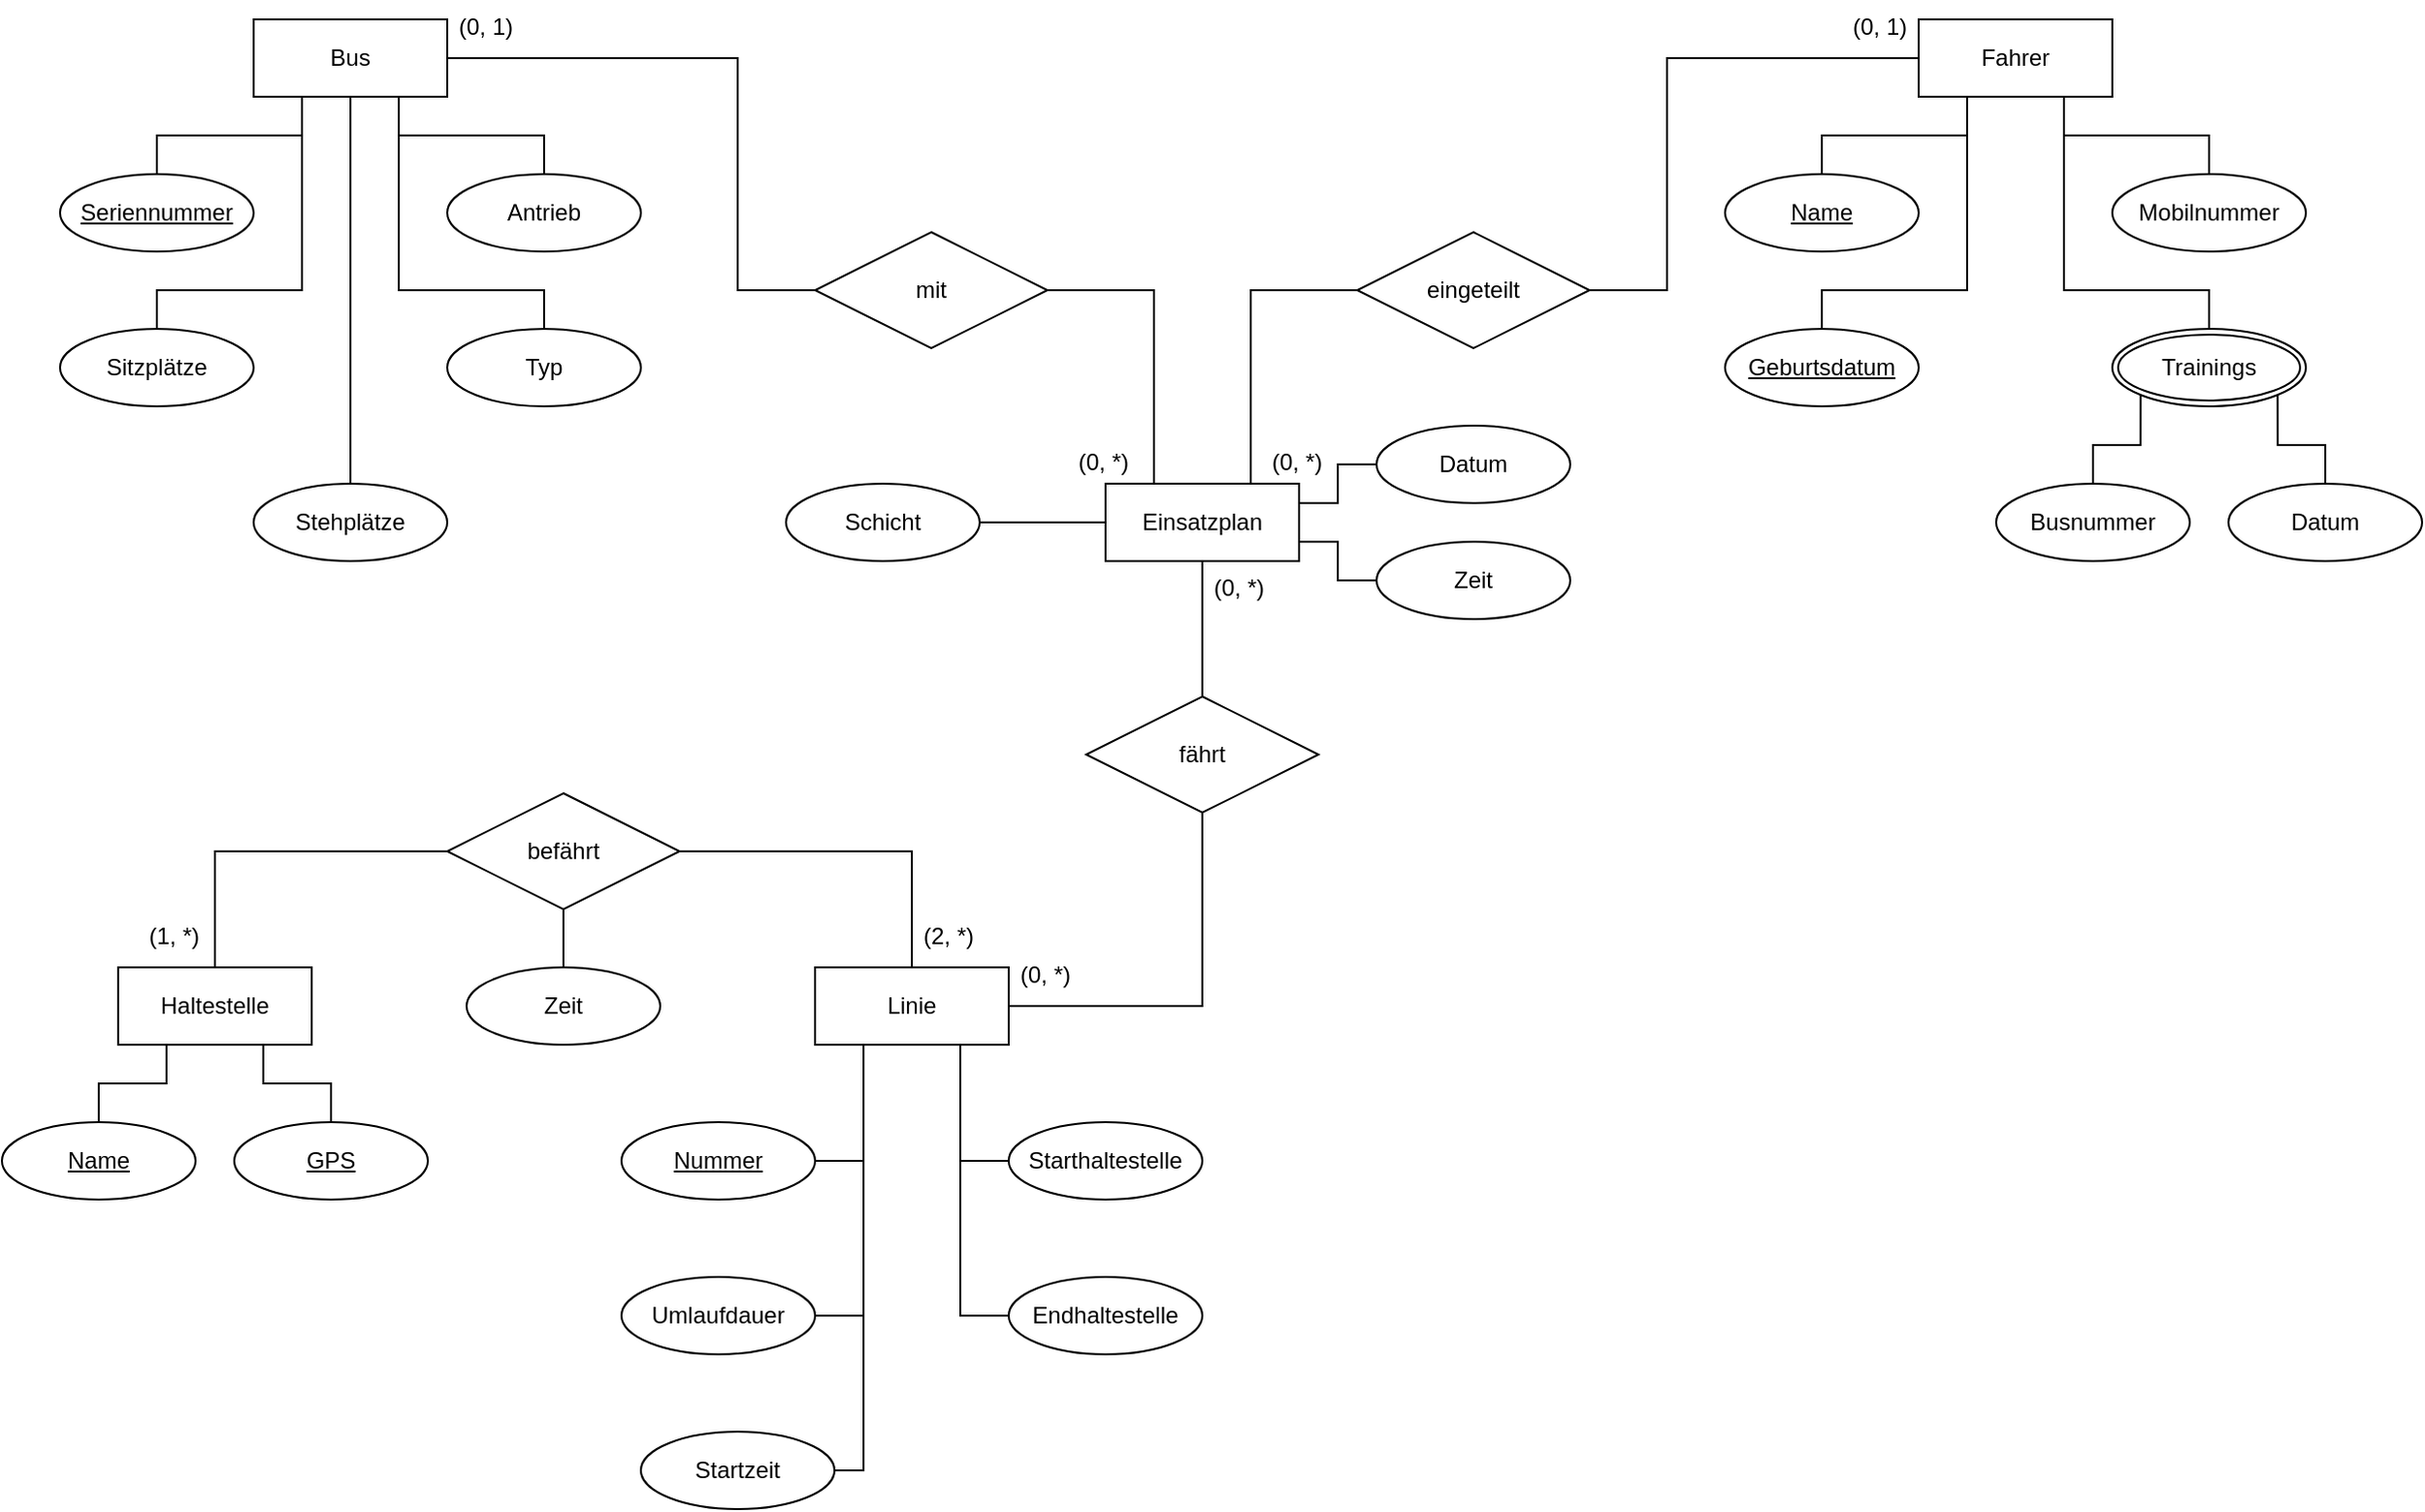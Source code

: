 <mxfile version="21.1.6" type="device">
  <diagram id="R2lEEEUBdFMjLlhIrx00" name="Page-1">
    <mxGraphModel dx="1562" dy="854" grid="1" gridSize="10" guides="1" tooltips="1" connect="1" arrows="1" fold="1" page="1" pageScale="1" pageWidth="850" pageHeight="1100" math="0" shadow="0" extFonts="Permanent Marker^https://fonts.googleapis.com/css?family=Permanent+Marker">
      <root>
        <mxCell id="0" />
        <mxCell id="1" parent="0" />
        <mxCell id="B5Sp9IjqaQ3pXf7ST1va-13" style="edgeStyle=orthogonalEdgeStyle;rounded=0;orthogonalLoop=1;jettySize=auto;html=1;exitX=0.5;exitY=1;exitDx=0;exitDy=0;entryX=0.5;entryY=0;entryDx=0;entryDy=0;endArrow=none;endFill=0;" parent="1" source="B5Sp9IjqaQ3pXf7ST1va-1" target="B5Sp9IjqaQ3pXf7ST1va-4" edge="1">
          <mxGeometry relative="1" as="geometry" />
        </mxCell>
        <mxCell id="B5Sp9IjqaQ3pXf7ST1va-66" style="edgeStyle=orthogonalEdgeStyle;rounded=0;orthogonalLoop=1;jettySize=auto;html=1;exitX=0.25;exitY=1;exitDx=0;exitDy=0;entryX=0.5;entryY=0;entryDx=0;entryDy=0;endArrow=none;endFill=0;" parent="1" source="B5Sp9IjqaQ3pXf7ST1va-1" target="B5Sp9IjqaQ3pXf7ST1va-2" edge="1">
          <mxGeometry relative="1" as="geometry" />
        </mxCell>
        <mxCell id="B5Sp9IjqaQ3pXf7ST1va-67" style="edgeStyle=orthogonalEdgeStyle;rounded=0;orthogonalLoop=1;jettySize=auto;html=1;exitX=0.75;exitY=1;exitDx=0;exitDy=0;endArrow=none;endFill=0;" parent="1" source="B5Sp9IjqaQ3pXf7ST1va-1" target="B5Sp9IjqaQ3pXf7ST1va-8" edge="1">
          <mxGeometry relative="1" as="geometry" />
        </mxCell>
        <mxCell id="B5Sp9IjqaQ3pXf7ST1va-68" style="edgeStyle=orthogonalEdgeStyle;rounded=0;orthogonalLoop=1;jettySize=auto;html=1;exitX=0.25;exitY=1;exitDx=0;exitDy=0;entryX=0.5;entryY=0;entryDx=0;entryDy=0;endArrow=none;endFill=0;" parent="1" source="B5Sp9IjqaQ3pXf7ST1va-1" target="B5Sp9IjqaQ3pXf7ST1va-3" edge="1">
          <mxGeometry relative="1" as="geometry">
            <Array as="points">
              <mxPoint x="175" y="180" />
              <mxPoint x="100" y="180" />
            </Array>
          </mxGeometry>
        </mxCell>
        <mxCell id="B5Sp9IjqaQ3pXf7ST1va-69" style="edgeStyle=orthogonalEdgeStyle;rounded=0;orthogonalLoop=1;jettySize=auto;html=1;exitX=0.75;exitY=1;exitDx=0;exitDy=0;entryX=0.5;entryY=0;entryDx=0;entryDy=0;endArrow=none;endFill=0;" parent="1" source="B5Sp9IjqaQ3pXf7ST1va-1" target="B5Sp9IjqaQ3pXf7ST1va-6" edge="1">
          <mxGeometry relative="1" as="geometry">
            <Array as="points">
              <mxPoint x="225" y="180" />
              <mxPoint x="300" y="180" />
            </Array>
          </mxGeometry>
        </mxCell>
        <mxCell id="oEWfCIbM3J1p9eK9ztZT-15" style="edgeStyle=orthogonalEdgeStyle;rounded=0;orthogonalLoop=1;jettySize=auto;html=1;exitX=1;exitY=0.5;exitDx=0;exitDy=0;entryX=0;entryY=0.5;entryDx=0;entryDy=0;endArrow=none;endFill=0;" parent="1" source="B5Sp9IjqaQ3pXf7ST1va-1" target="oEWfCIbM3J1p9eK9ztZT-14" edge="1">
          <mxGeometry relative="1" as="geometry">
            <Array as="points">
              <mxPoint x="400" y="60" />
              <mxPoint x="400" y="180" />
            </Array>
          </mxGeometry>
        </mxCell>
        <mxCell id="B5Sp9IjqaQ3pXf7ST1va-1" value="Bus" style="whiteSpace=wrap;html=1;align=center;" parent="1" vertex="1">
          <mxGeometry x="150" y="40" width="100" height="40" as="geometry" />
        </mxCell>
        <mxCell id="B5Sp9IjqaQ3pXf7ST1va-2" value="Seriennummer" style="ellipse;whiteSpace=wrap;html=1;align=center;fontStyle=4;" parent="1" vertex="1">
          <mxGeometry x="50" y="120" width="100" height="40" as="geometry" />
        </mxCell>
        <mxCell id="B5Sp9IjqaQ3pXf7ST1va-3" value="Sitzplätze" style="ellipse;whiteSpace=wrap;html=1;align=center;" parent="1" vertex="1">
          <mxGeometry x="50" y="200" width="100" height="40" as="geometry" />
        </mxCell>
        <mxCell id="B5Sp9IjqaQ3pXf7ST1va-4" value="Stehplätze" style="ellipse;whiteSpace=wrap;html=1;align=center;" parent="1" vertex="1">
          <mxGeometry x="150" y="280" width="100" height="40" as="geometry" />
        </mxCell>
        <mxCell id="B5Sp9IjqaQ3pXf7ST1va-6" value="Typ" style="ellipse;whiteSpace=wrap;html=1;align=center;" parent="1" vertex="1">
          <mxGeometry x="250" y="200" width="100" height="40" as="geometry" />
        </mxCell>
        <mxCell id="B5Sp9IjqaQ3pXf7ST1va-8" value="Antrieb" style="ellipse;whiteSpace=wrap;html=1;align=center;" parent="1" vertex="1">
          <mxGeometry x="250" y="120" width="100" height="40" as="geometry" />
        </mxCell>
        <mxCell id="B5Sp9IjqaQ3pXf7ST1va-22" style="edgeStyle=orthogonalEdgeStyle;rounded=0;orthogonalLoop=1;jettySize=auto;html=1;exitX=0.75;exitY=1;exitDx=0;exitDy=0;endArrow=none;endFill=0;" parent="1" source="B5Sp9IjqaQ3pXf7ST1va-15" target="B5Sp9IjqaQ3pXf7ST1va-19" edge="1">
          <mxGeometry relative="1" as="geometry" />
        </mxCell>
        <mxCell id="B5Sp9IjqaQ3pXf7ST1va-63" style="edgeStyle=orthogonalEdgeStyle;rounded=0;orthogonalLoop=1;jettySize=auto;html=1;exitX=0.25;exitY=1;exitDx=0;exitDy=0;endArrow=none;endFill=0;" parent="1" source="B5Sp9IjqaQ3pXf7ST1va-15" target="B5Sp9IjqaQ3pXf7ST1va-18" edge="1">
          <mxGeometry relative="1" as="geometry">
            <Array as="points">
              <mxPoint x="1035" y="180" />
              <mxPoint x="960" y="180" />
            </Array>
          </mxGeometry>
        </mxCell>
        <mxCell id="B5Sp9IjqaQ3pXf7ST1va-70" style="edgeStyle=orthogonalEdgeStyle;rounded=0;orthogonalLoop=1;jettySize=auto;html=1;exitX=0.25;exitY=1;exitDx=0;exitDy=0;entryX=0.5;entryY=0;entryDx=0;entryDy=0;endArrow=none;endFill=0;" parent="1" source="B5Sp9IjqaQ3pXf7ST1va-15" target="B5Sp9IjqaQ3pXf7ST1va-17" edge="1">
          <mxGeometry relative="1" as="geometry" />
        </mxCell>
        <mxCell id="B5Sp9IjqaQ3pXf7ST1va-73" style="edgeStyle=orthogonalEdgeStyle;rounded=0;orthogonalLoop=1;jettySize=auto;html=1;exitX=0.75;exitY=1;exitDx=0;exitDy=0;entryX=0.5;entryY=0;entryDx=0;entryDy=0;endArrow=none;endFill=0;" parent="1" source="B5Sp9IjqaQ3pXf7ST1va-15" target="B5Sp9IjqaQ3pXf7ST1va-72" edge="1">
          <mxGeometry relative="1" as="geometry">
            <Array as="points">
              <mxPoint x="1085" y="180" />
              <mxPoint x="1160" y="180" />
            </Array>
          </mxGeometry>
        </mxCell>
        <mxCell id="oEWfCIbM3J1p9eK9ztZT-16" style="edgeStyle=orthogonalEdgeStyle;rounded=0;orthogonalLoop=1;jettySize=auto;html=1;exitX=0;exitY=0.5;exitDx=0;exitDy=0;entryX=1;entryY=0.5;entryDx=0;entryDy=0;endArrow=none;endFill=0;" parent="1" source="B5Sp9IjqaQ3pXf7ST1va-15" target="oEWfCIbM3J1p9eK9ztZT-13" edge="1">
          <mxGeometry relative="1" as="geometry">
            <Array as="points">
              <mxPoint x="880" y="60" />
              <mxPoint x="880" y="180" />
            </Array>
          </mxGeometry>
        </mxCell>
        <mxCell id="B5Sp9IjqaQ3pXf7ST1va-15" value="Fahrer" style="whiteSpace=wrap;html=1;align=center;" parent="1" vertex="1">
          <mxGeometry x="1010" y="40" width="100" height="40" as="geometry" />
        </mxCell>
        <mxCell id="B5Sp9IjqaQ3pXf7ST1va-17" value="Name" style="ellipse;whiteSpace=wrap;html=1;align=center;fontStyle=4;" parent="1" vertex="1">
          <mxGeometry x="910" y="120" width="100" height="40" as="geometry" />
        </mxCell>
        <mxCell id="B5Sp9IjqaQ3pXf7ST1va-18" value="Geburtsdatum" style="ellipse;whiteSpace=wrap;html=1;align=center;fontStyle=4;" parent="1" vertex="1">
          <mxGeometry x="910" y="200" width="100" height="40" as="geometry" />
        </mxCell>
        <mxCell id="B5Sp9IjqaQ3pXf7ST1va-19" value="&lt;div&gt;Mobilnummer&lt;/div&gt;" style="ellipse;whiteSpace=wrap;html=1;align=center;" parent="1" vertex="1">
          <mxGeometry x="1110" y="120" width="100" height="40" as="geometry" />
        </mxCell>
        <mxCell id="B5Sp9IjqaQ3pXf7ST1va-29" style="edgeStyle=orthogonalEdgeStyle;rounded=0;orthogonalLoop=1;jettySize=auto;html=1;exitX=0.75;exitY=1;exitDx=0;exitDy=0;entryX=0.5;entryY=0;entryDx=0;entryDy=0;endArrow=none;endFill=0;" parent="1" source="B5Sp9IjqaQ3pXf7ST1va-23" target="B5Sp9IjqaQ3pXf7ST1va-27" edge="1">
          <mxGeometry relative="1" as="geometry" />
        </mxCell>
        <mxCell id="oEWfCIbM3J1p9eK9ztZT-23" style="edgeStyle=orthogonalEdgeStyle;rounded=0;orthogonalLoop=1;jettySize=auto;html=1;exitX=0.25;exitY=1;exitDx=0;exitDy=0;endArrow=none;endFill=0;" parent="1" source="B5Sp9IjqaQ3pXf7ST1va-23" target="B5Sp9IjqaQ3pXf7ST1va-26" edge="1">
          <mxGeometry relative="1" as="geometry" />
        </mxCell>
        <mxCell id="B5Sp9IjqaQ3pXf7ST1va-23" value="Haltestelle" style="whiteSpace=wrap;html=1;align=center;" parent="1" vertex="1">
          <mxGeometry x="80" y="530" width="100" height="40" as="geometry" />
        </mxCell>
        <mxCell id="B5Sp9IjqaQ3pXf7ST1va-26" value="Name" style="ellipse;whiteSpace=wrap;html=1;align=center;fontStyle=4;" parent="1" vertex="1">
          <mxGeometry x="20" y="610" width="100" height="40" as="geometry" />
        </mxCell>
        <mxCell id="B5Sp9IjqaQ3pXf7ST1va-27" value="GPS" style="ellipse;whiteSpace=wrap;html=1;align=center;fontStyle=4;" parent="1" vertex="1">
          <mxGeometry x="140" y="610" width="100" height="40" as="geometry" />
        </mxCell>
        <mxCell id="B5Sp9IjqaQ3pXf7ST1va-40" style="edgeStyle=orthogonalEdgeStyle;rounded=0;orthogonalLoop=1;jettySize=auto;html=1;exitX=0.25;exitY=1;exitDx=0;exitDy=0;entryX=1;entryY=0.5;entryDx=0;entryDy=0;endArrow=none;endFill=0;" parent="1" source="B5Sp9IjqaQ3pXf7ST1va-30" target="B5Sp9IjqaQ3pXf7ST1va-32" edge="1">
          <mxGeometry relative="1" as="geometry" />
        </mxCell>
        <mxCell id="B5Sp9IjqaQ3pXf7ST1va-41" style="edgeStyle=orthogonalEdgeStyle;rounded=0;orthogonalLoop=1;jettySize=auto;html=1;exitX=0.25;exitY=1;exitDx=0;exitDy=0;entryX=1;entryY=0.5;entryDx=0;entryDy=0;endArrow=none;endFill=0;" parent="1" source="B5Sp9IjqaQ3pXf7ST1va-30" target="B5Sp9IjqaQ3pXf7ST1va-38" edge="1">
          <mxGeometry relative="1" as="geometry" />
        </mxCell>
        <mxCell id="B5Sp9IjqaQ3pXf7ST1va-42" style="edgeStyle=orthogonalEdgeStyle;rounded=0;orthogonalLoop=1;jettySize=auto;html=1;exitX=0.75;exitY=1;exitDx=0;exitDy=0;entryX=0;entryY=0.5;entryDx=0;entryDy=0;endArrow=none;endFill=0;" parent="1" source="B5Sp9IjqaQ3pXf7ST1va-30" target="B5Sp9IjqaQ3pXf7ST1va-34" edge="1">
          <mxGeometry relative="1" as="geometry" />
        </mxCell>
        <mxCell id="B5Sp9IjqaQ3pXf7ST1va-43" style="edgeStyle=orthogonalEdgeStyle;rounded=0;orthogonalLoop=1;jettySize=auto;html=1;exitX=0.75;exitY=1;exitDx=0;exitDy=0;entryX=0;entryY=0.5;entryDx=0;entryDy=0;endArrow=none;endFill=0;" parent="1" source="B5Sp9IjqaQ3pXf7ST1va-30" target="B5Sp9IjqaQ3pXf7ST1va-35" edge="1">
          <mxGeometry relative="1" as="geometry" />
        </mxCell>
        <mxCell id="B5Sp9IjqaQ3pXf7ST1va-44" style="edgeStyle=orthogonalEdgeStyle;rounded=0;orthogonalLoop=1;jettySize=auto;html=1;exitX=0.25;exitY=1;exitDx=0;exitDy=0;endArrow=none;endFill=0;entryX=1;entryY=0.5;entryDx=0;entryDy=0;" parent="1" source="B5Sp9IjqaQ3pXf7ST1va-30" target="B5Sp9IjqaQ3pXf7ST1va-39" edge="1">
          <mxGeometry relative="1" as="geometry">
            <Array as="points">
              <mxPoint x="465" y="790" />
            </Array>
          </mxGeometry>
        </mxCell>
        <mxCell id="B5Sp9IjqaQ3pXf7ST1va-30" value="Linie" style="whiteSpace=wrap;html=1;align=center;" parent="1" vertex="1">
          <mxGeometry x="440" y="530" width="100" height="40" as="geometry" />
        </mxCell>
        <mxCell id="B5Sp9IjqaQ3pXf7ST1va-32" value="Nummer" style="ellipse;whiteSpace=wrap;html=1;align=center;fontStyle=4;" parent="1" vertex="1">
          <mxGeometry x="340" y="610" width="100" height="40" as="geometry" />
        </mxCell>
        <mxCell id="B5Sp9IjqaQ3pXf7ST1va-34" value="Starthaltestelle" style="ellipse;whiteSpace=wrap;html=1;align=center;" parent="1" vertex="1">
          <mxGeometry x="540" y="610" width="100" height="40" as="geometry" />
        </mxCell>
        <mxCell id="B5Sp9IjqaQ3pXf7ST1va-35" value="Endhaltestelle" style="ellipse;whiteSpace=wrap;html=1;align=center;" parent="1" vertex="1">
          <mxGeometry x="540" y="690" width="100" height="40" as="geometry" />
        </mxCell>
        <mxCell id="B5Sp9IjqaQ3pXf7ST1va-38" value="Umlaufdauer" style="ellipse;whiteSpace=wrap;html=1;align=center;" parent="1" vertex="1">
          <mxGeometry x="340" y="690" width="100" height="40" as="geometry" />
        </mxCell>
        <mxCell id="B5Sp9IjqaQ3pXf7ST1va-39" value="Startzeit" style="ellipse;whiteSpace=wrap;html=1;align=center;" parent="1" vertex="1">
          <mxGeometry x="350" y="770" width="100" height="40" as="geometry" />
        </mxCell>
        <mxCell id="B5Sp9IjqaQ3pXf7ST1va-77" style="edgeStyle=orthogonalEdgeStyle;rounded=0;orthogonalLoop=1;jettySize=auto;html=1;exitX=0;exitY=1;exitDx=0;exitDy=0;entryX=0.5;entryY=0;entryDx=0;entryDy=0;endArrow=none;endFill=0;" parent="1" source="B5Sp9IjqaQ3pXf7ST1va-72" target="B5Sp9IjqaQ3pXf7ST1va-75" edge="1">
          <mxGeometry relative="1" as="geometry" />
        </mxCell>
        <mxCell id="B5Sp9IjqaQ3pXf7ST1va-78" style="edgeStyle=orthogonalEdgeStyle;rounded=0;orthogonalLoop=1;jettySize=auto;html=1;exitX=1;exitY=1;exitDx=0;exitDy=0;entryX=0.5;entryY=0;entryDx=0;entryDy=0;endArrow=none;endFill=0;" parent="1" source="B5Sp9IjqaQ3pXf7ST1va-72" target="B5Sp9IjqaQ3pXf7ST1va-76" edge="1">
          <mxGeometry relative="1" as="geometry" />
        </mxCell>
        <mxCell id="B5Sp9IjqaQ3pXf7ST1va-72" value="Trainings" style="ellipse;shape=doubleEllipse;margin=3;whiteSpace=wrap;html=1;align=center;" parent="1" vertex="1">
          <mxGeometry x="1110" y="200" width="100" height="40" as="geometry" />
        </mxCell>
        <mxCell id="B5Sp9IjqaQ3pXf7ST1va-75" value="Busnummer" style="ellipse;whiteSpace=wrap;html=1;align=center;" parent="1" vertex="1">
          <mxGeometry x="1050" y="280" width="100" height="40" as="geometry" />
        </mxCell>
        <mxCell id="B5Sp9IjqaQ3pXf7ST1va-76" value="Datum" style="ellipse;whiteSpace=wrap;html=1;align=center;" parent="1" vertex="1">
          <mxGeometry x="1170" y="280" width="100" height="40" as="geometry" />
        </mxCell>
        <mxCell id="oEWfCIbM3J1p9eK9ztZT-6" style="edgeStyle=orthogonalEdgeStyle;rounded=0;orthogonalLoop=1;jettySize=auto;html=1;exitX=1;exitY=0.5;exitDx=0;exitDy=0;endArrow=none;endFill=0;" parent="1" source="oEWfCIbM3J1p9eK9ztZT-5" target="B5Sp9IjqaQ3pXf7ST1va-30" edge="1">
          <mxGeometry relative="1" as="geometry" />
        </mxCell>
        <mxCell id="oEWfCIbM3J1p9eK9ztZT-7" style="edgeStyle=orthogonalEdgeStyle;rounded=0;orthogonalLoop=1;jettySize=auto;html=1;exitX=0;exitY=0.5;exitDx=0;exitDy=0;endArrow=none;endFill=0;" parent="1" source="oEWfCIbM3J1p9eK9ztZT-5" target="B5Sp9IjqaQ3pXf7ST1va-23" edge="1">
          <mxGeometry relative="1" as="geometry" />
        </mxCell>
        <mxCell id="oEWfCIbM3J1p9eK9ztZT-9" style="edgeStyle=orthogonalEdgeStyle;rounded=0;orthogonalLoop=1;jettySize=auto;html=1;exitX=0.5;exitY=1;exitDx=0;exitDy=0;entryX=0.5;entryY=0;entryDx=0;entryDy=0;endArrow=none;endFill=0;" parent="1" source="oEWfCIbM3J1p9eK9ztZT-5" target="oEWfCIbM3J1p9eK9ztZT-8" edge="1">
          <mxGeometry relative="1" as="geometry" />
        </mxCell>
        <mxCell id="oEWfCIbM3J1p9eK9ztZT-5" value="befährt" style="shape=rhombus;perimeter=rhombusPerimeter;whiteSpace=wrap;html=1;align=center;" parent="1" vertex="1">
          <mxGeometry x="250" y="440" width="120" height="60" as="geometry" />
        </mxCell>
        <mxCell id="oEWfCIbM3J1p9eK9ztZT-8" value="Zeit" style="ellipse;whiteSpace=wrap;html=1;align=center;" parent="1" vertex="1">
          <mxGeometry x="260" y="530" width="100" height="40" as="geometry" />
        </mxCell>
        <mxCell id="oEWfCIbM3J1p9eK9ztZT-22" style="edgeStyle=orthogonalEdgeStyle;rounded=0;orthogonalLoop=1;jettySize=auto;html=1;exitX=0;exitY=0.5;exitDx=0;exitDy=0;entryX=1;entryY=0.5;entryDx=0;entryDy=0;endArrow=none;endFill=0;" parent="1" source="oEWfCIbM3J1p9eK9ztZT-10" target="oEWfCIbM3J1p9eK9ztZT-21" edge="1">
          <mxGeometry relative="1" as="geometry" />
        </mxCell>
        <mxCell id="oEWfCIbM3J1p9eK9ztZT-26" style="edgeStyle=orthogonalEdgeStyle;rounded=0;orthogonalLoop=1;jettySize=auto;html=1;exitX=1;exitY=0.25;exitDx=0;exitDy=0;entryX=0;entryY=0.5;entryDx=0;entryDy=0;endArrow=none;endFill=0;" parent="1" source="oEWfCIbM3J1p9eK9ztZT-10" target="oEWfCIbM3J1p9eK9ztZT-24" edge="1">
          <mxGeometry relative="1" as="geometry" />
        </mxCell>
        <mxCell id="oEWfCIbM3J1p9eK9ztZT-27" style="edgeStyle=orthogonalEdgeStyle;rounded=0;orthogonalLoop=1;jettySize=auto;html=1;exitX=1;exitY=0.75;exitDx=0;exitDy=0;entryX=0;entryY=0.5;entryDx=0;entryDy=0;endArrow=none;endFill=0;" parent="1" source="oEWfCIbM3J1p9eK9ztZT-10" target="oEWfCIbM3J1p9eK9ztZT-25" edge="1">
          <mxGeometry relative="1" as="geometry" />
        </mxCell>
        <mxCell id="oEWfCIbM3J1p9eK9ztZT-10" value="Einsatzplan" style="whiteSpace=wrap;html=1;align=center;" parent="1" vertex="1">
          <mxGeometry x="590" y="280" width="100" height="40" as="geometry" />
        </mxCell>
        <mxCell id="oEWfCIbM3J1p9eK9ztZT-19" style="edgeStyle=orthogonalEdgeStyle;rounded=0;orthogonalLoop=1;jettySize=auto;html=1;exitX=0.5;exitY=0;exitDx=0;exitDy=0;entryX=0.5;entryY=1;entryDx=0;entryDy=0;endArrow=none;endFill=0;" parent="1" source="oEWfCIbM3J1p9eK9ztZT-11" target="oEWfCIbM3J1p9eK9ztZT-10" edge="1">
          <mxGeometry relative="1" as="geometry" />
        </mxCell>
        <mxCell id="oEWfCIbM3J1p9eK9ztZT-20" style="edgeStyle=orthogonalEdgeStyle;rounded=0;orthogonalLoop=1;jettySize=auto;html=1;exitX=0.5;exitY=1;exitDx=0;exitDy=0;entryX=1;entryY=0.5;entryDx=0;entryDy=0;endArrow=none;endFill=0;" parent="1" source="oEWfCIbM3J1p9eK9ztZT-11" target="B5Sp9IjqaQ3pXf7ST1va-30" edge="1">
          <mxGeometry relative="1" as="geometry" />
        </mxCell>
        <mxCell id="oEWfCIbM3J1p9eK9ztZT-11" value="fährt" style="shape=rhombus;perimeter=rhombusPerimeter;whiteSpace=wrap;html=1;align=center;" parent="1" vertex="1">
          <mxGeometry x="580" y="390" width="120" height="60" as="geometry" />
        </mxCell>
        <mxCell id="oEWfCIbM3J1p9eK9ztZT-18" style="edgeStyle=orthogonalEdgeStyle;rounded=0;orthogonalLoop=1;jettySize=auto;html=1;exitX=0;exitY=0.5;exitDx=0;exitDy=0;entryX=0.75;entryY=0;entryDx=0;entryDy=0;endArrow=none;endFill=0;" parent="1" source="oEWfCIbM3J1p9eK9ztZT-13" target="oEWfCIbM3J1p9eK9ztZT-10" edge="1">
          <mxGeometry relative="1" as="geometry" />
        </mxCell>
        <mxCell id="oEWfCIbM3J1p9eK9ztZT-13" value="eingeteilt" style="shape=rhombus;perimeter=rhombusPerimeter;whiteSpace=wrap;html=1;align=center;" parent="1" vertex="1">
          <mxGeometry x="720" y="150" width="120" height="60" as="geometry" />
        </mxCell>
        <mxCell id="oEWfCIbM3J1p9eK9ztZT-17" style="edgeStyle=orthogonalEdgeStyle;rounded=0;orthogonalLoop=1;jettySize=auto;html=1;exitX=1;exitY=0.5;exitDx=0;exitDy=0;entryX=0.25;entryY=0;entryDx=0;entryDy=0;endArrow=none;endFill=0;" parent="1" source="oEWfCIbM3J1p9eK9ztZT-14" target="oEWfCIbM3J1p9eK9ztZT-10" edge="1">
          <mxGeometry relative="1" as="geometry" />
        </mxCell>
        <mxCell id="oEWfCIbM3J1p9eK9ztZT-14" value="mit" style="shape=rhombus;perimeter=rhombusPerimeter;whiteSpace=wrap;html=1;align=center;" parent="1" vertex="1">
          <mxGeometry x="440" y="150" width="120" height="60" as="geometry" />
        </mxCell>
        <mxCell id="oEWfCIbM3J1p9eK9ztZT-21" value="Schicht" style="ellipse;whiteSpace=wrap;html=1;align=center;" parent="1" vertex="1">
          <mxGeometry x="425" y="280" width="100" height="40" as="geometry" />
        </mxCell>
        <mxCell id="oEWfCIbM3J1p9eK9ztZT-24" value="Datum" style="ellipse;whiteSpace=wrap;html=1;align=center;" parent="1" vertex="1">
          <mxGeometry x="730" y="250" width="100" height="40" as="geometry" />
        </mxCell>
        <mxCell id="oEWfCIbM3J1p9eK9ztZT-25" value="Zeit" style="ellipse;whiteSpace=wrap;html=1;align=center;" parent="1" vertex="1">
          <mxGeometry x="730" y="310" width="100" height="40" as="geometry" />
        </mxCell>
        <mxCell id="HTyXdduj8kh5WGN3BIKp-3" value="(0, 1)" style="text;strokeColor=none;fillColor=none;spacingLeft=4;spacingRight=4;overflow=hidden;rotatable=0;points=[[0,0.5],[1,0.5]];portConstraint=eastwest;fontSize=12;whiteSpace=wrap;html=1;" vertex="1" parent="1">
          <mxGeometry x="970" y="30" width="40" height="30" as="geometry" />
        </mxCell>
        <mxCell id="HTyXdduj8kh5WGN3BIKp-4" value="(0, *)" style="text;strokeColor=none;fillColor=none;spacingLeft=4;spacingRight=4;overflow=hidden;rotatable=0;points=[[0,0.5],[1,0.5]];portConstraint=eastwest;fontSize=12;whiteSpace=wrap;html=1;" vertex="1" parent="1">
          <mxGeometry x="670" y="255" width="40" height="30" as="geometry" />
        </mxCell>
        <mxCell id="HTyXdduj8kh5WGN3BIKp-6" value="(0, 1)" style="text;strokeColor=none;fillColor=none;spacingLeft=4;spacingRight=4;overflow=hidden;rotatable=0;points=[[0,0.5],[1,0.5]];portConstraint=eastwest;fontSize=12;whiteSpace=wrap;html=1;" vertex="1" parent="1">
          <mxGeometry x="250" y="30" width="40" height="30" as="geometry" />
        </mxCell>
        <mxCell id="HTyXdduj8kh5WGN3BIKp-7" value="(0, *)" style="text;strokeColor=none;fillColor=none;spacingLeft=4;spacingRight=4;overflow=hidden;rotatable=0;points=[[0,0.5],[1,0.5]];portConstraint=eastwest;fontSize=12;whiteSpace=wrap;html=1;" vertex="1" parent="1">
          <mxGeometry x="570" y="255" width="40" height="30" as="geometry" />
        </mxCell>
        <mxCell id="HTyXdduj8kh5WGN3BIKp-8" value="(2, *)" style="text;strokeColor=none;fillColor=none;spacingLeft=4;spacingRight=4;overflow=hidden;rotatable=0;points=[[0,0.5],[1,0.5]];portConstraint=eastwest;fontSize=12;whiteSpace=wrap;html=1;" vertex="1" parent="1">
          <mxGeometry x="490" y="500" width="40" height="30" as="geometry" />
        </mxCell>
        <mxCell id="HTyXdduj8kh5WGN3BIKp-9" value="(1, *)" style="text;strokeColor=none;fillColor=none;spacingLeft=4;spacingRight=4;overflow=hidden;rotatable=0;points=[[0,0.5],[1,0.5]];portConstraint=eastwest;fontSize=12;whiteSpace=wrap;html=1;" vertex="1" parent="1">
          <mxGeometry x="90" y="500" width="40" height="30" as="geometry" />
        </mxCell>
        <mxCell id="HTyXdduj8kh5WGN3BIKp-10" value="(0, *)" style="text;strokeColor=none;fillColor=none;spacingLeft=4;spacingRight=4;overflow=hidden;rotatable=0;points=[[0,0.5],[1,0.5]];portConstraint=eastwest;fontSize=12;whiteSpace=wrap;html=1;" vertex="1" parent="1">
          <mxGeometry x="640" y="320" width="40" height="30" as="geometry" />
        </mxCell>
        <mxCell id="HTyXdduj8kh5WGN3BIKp-11" value="(0, *)" style="text;strokeColor=none;fillColor=none;spacingLeft=4;spacingRight=4;overflow=hidden;rotatable=0;points=[[0,0.5],[1,0.5]];portConstraint=eastwest;fontSize=12;whiteSpace=wrap;html=1;" vertex="1" parent="1">
          <mxGeometry x="540" y="520" width="40" height="30" as="geometry" />
        </mxCell>
      </root>
    </mxGraphModel>
  </diagram>
</mxfile>
